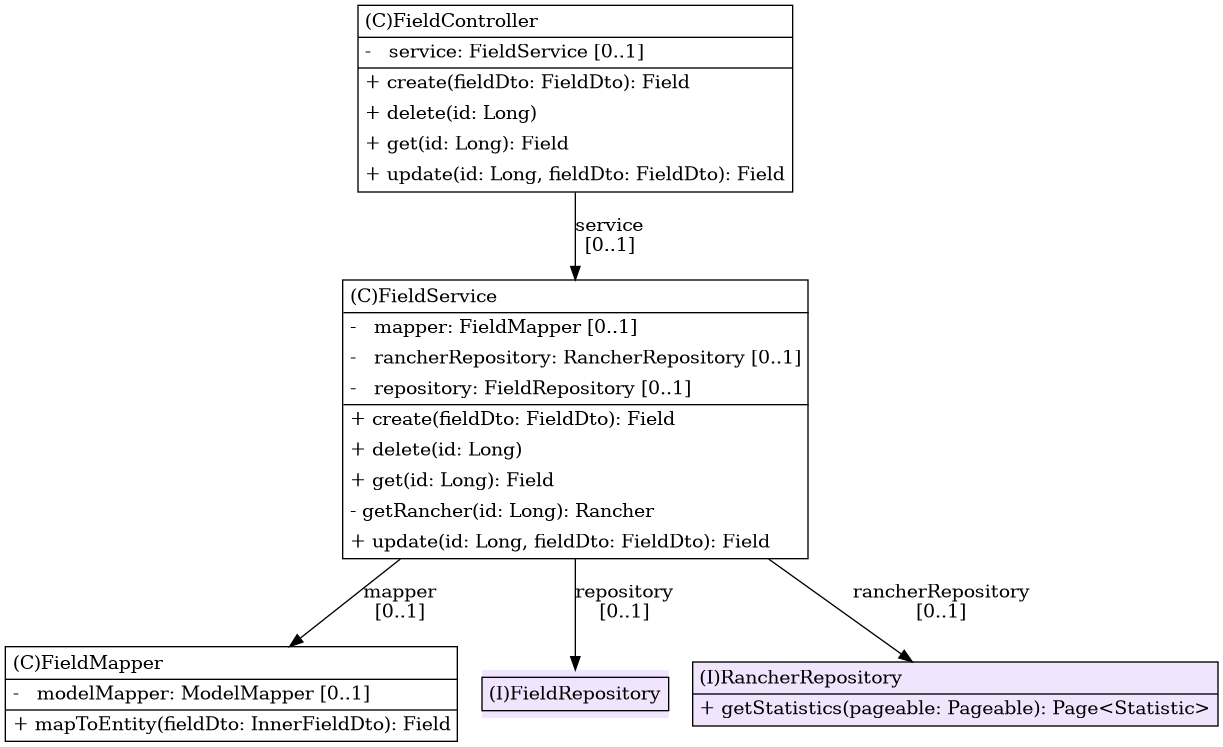 @startuml

/' diagram meta data start
config=StructureConfiguration;
{
  "projectClassification": {
    "searchMode": "OpenProject", // OpenProject, AllProjects
    "includedProjects": "",
    "pathEndKeywords": "*.impl",
    "isClientPath": "",
    "isClientName": "",
    "isTestPath": "",
    "isTestName": "",
    "isMappingPath": "",
    "isMappingName": "",
    "isDataAccessPath": "",
    "isDataAccessName": "",
    "isDataStructurePath": "",
    "isDataStructureName": "",
    "isInterfaceStructuresPath": "",
    "isInterfaceStructuresName": "",
    "isEntryPointPath": "",
    "isEntryPointName": "",
    "treatFinalFieldsAsMandatory": false
  },
  "graphRestriction": {
    "classPackageExcludeFilter": "",
    "classPackageIncludeFilter": "",
    "classNameExcludeFilter": "",
    "classNameIncludeFilter": "",
    "methodNameExcludeFilter": "",
    "methodNameIncludeFilter": "",
    "removeByInheritance": "", // inheritance/annotation based filtering is done in a second step
    "removeByAnnotation": "",
    "removeByClassPackage": "", // cleanup the graph after inheritance/annotation based filtering is done
    "removeByClassName": "",
    "cutMappings": false,
    "cutEnum": true,
    "cutTests": true,
    "cutClient": true,
    "cutDataAccess": false,
    "cutInterfaceStructures": false,
    "cutDataStructures": false,
    "cutGetterAndSetter": true,
    "cutConstructors": true
  },
  "graphTraversal": {
    "forwardDepth": 6,
    "backwardDepth": 6,
    "classPackageExcludeFilter": "",
    "classPackageIncludeFilter": "",
    "classNameExcludeFilter": "",
    "classNameIncludeFilter": "",
    "methodNameExcludeFilter": "",
    "methodNameIncludeFilter": "",
    "hideMappings": false,
    "hideDataStructures": false,
    "hidePrivateMethods": true,
    "hideInterfaceCalls": false, // indirection: implementation -> interface (is hidden) -> implementation
    "onlyShowApplicationEntryPoints": false, // root node is included
    "useMethodCallsForStructureDiagram": "ForwardOnly" // ForwardOnly, BothDirections, No
  },
  "details": {
    "aggregation": "GroupByClass", // ByClass, GroupByClass, None
    "showClassGenericTypes": true,
    "showMethods": true,
    "showMethodParameterNames": true,
    "showMethodParameterTypes": true,
    "showMethodReturnType": true,
    "showPackageLevels": 0,
    "showDetailedClassStructure": true
  },
  "rootClass": "ru.tinkoff.academy.rancher.controller.FieldController",
  "extensionCallbackMethod": "" // qualified.class.name#methodName - signature: public static String method(String)
}
diagram meta data end '/



digraph g {
    rankdir="TB"
    splines=polyline
    

'nodes 
FieldController249437783[
	label=<<TABLE BORDER="1" CELLBORDER="0" CELLPADDING="4" CELLSPACING="0">
<TR><TD ALIGN="LEFT" >(C)FieldController</TD></TR>
<HR/>
<TR><TD ALIGN="LEFT" >-   service: FieldService [0..1]</TD></TR>
<HR/>
<TR><TD ALIGN="LEFT" >+ create(fieldDto: FieldDto): Field</TD></TR>
<TR><TD ALIGN="LEFT" >+ delete(id: Long)</TD></TR>
<TR><TD ALIGN="LEFT" >+ get(id: Long): Field</TD></TR>
<TR><TD ALIGN="LEFT" >+ update(id: Long, fieldDto: FieldDto): Field</TD></TR>
</TABLE>>
	style=filled
	margin=0
	shape=plaintext
	fillcolor="#FFFFFF"
];

FieldMapper1579938180[
	label=<<TABLE BORDER="1" CELLBORDER="0" CELLPADDING="4" CELLSPACING="0">
<TR><TD ALIGN="LEFT" >(C)FieldMapper</TD></TR>
<HR/>
<TR><TD ALIGN="LEFT" >-   modelMapper: ModelMapper [0..1]</TD></TR>
<HR/>
<TR><TD ALIGN="LEFT" >+ mapToEntity(fieldDto: InnerFieldDto): Field</TD></TR>
</TABLE>>
	style=filled
	margin=0
	shape=plaintext
	fillcolor="#FFFFFF"
];

FieldRepository1562809861[
	label=<<TABLE BORDER="1" CELLBORDER="0" CELLPADDING="4" CELLSPACING="0">
<TR><TD ALIGN="LEFT" >(I)FieldRepository</TD></TR>
</TABLE>>
	style=filled
	margin=0
	shape=plaintext
	fillcolor="#F1E5FD"
];

FieldService586842662[
	label=<<TABLE BORDER="1" CELLBORDER="0" CELLPADDING="4" CELLSPACING="0">
<TR><TD ALIGN="LEFT" >(C)FieldService</TD></TR>
<HR/>
<TR><TD ALIGN="LEFT" >-   mapper: FieldMapper [0..1]</TD></TR>
<TR><TD ALIGN="LEFT" >-   rancherRepository: RancherRepository [0..1]</TD></TR>
<TR><TD ALIGN="LEFT" >-   repository: FieldRepository [0..1]</TD></TR>
<HR/>
<TR><TD ALIGN="LEFT" >+ create(fieldDto: FieldDto): Field</TD></TR>
<TR><TD ALIGN="LEFT" >+ delete(id: Long)</TD></TR>
<TR><TD ALIGN="LEFT" >+ get(id: Long): Field</TD></TR>
<TR><TD ALIGN="LEFT" >- getRancher(id: Long): Rancher</TD></TR>
<TR><TD ALIGN="LEFT" >+ update(id: Long, fieldDto: FieldDto): Field</TD></TR>
</TABLE>>
	style=filled
	margin=0
	shape=plaintext
	fillcolor="#FFFFFF"
];

RancherRepository1562809861[
	label=<<TABLE BORDER="1" CELLBORDER="0" CELLPADDING="4" CELLSPACING="0">
<TR><TD ALIGN="LEFT" >(I)RancherRepository</TD></TR>
<HR/>
<TR><TD ALIGN="LEFT" >+ getStatistics(pageable: Pageable): Page&lt;Statistic&gt;</TD></TR>
</TABLE>>
	style=filled
	margin=0
	shape=plaintext
	fillcolor="#F1E5FD"
];

'edges    
FieldController249437783 -> FieldService586842662[label="service
[0..1]"];
FieldService586842662 -> FieldMapper1579938180[label="mapper
[0..1]"];
FieldService586842662 -> FieldRepository1562809861[label="repository
[0..1]"];
FieldService586842662 -> RancherRepository1562809861[label="rancherRepository
[0..1]"];
    
}
@enduml